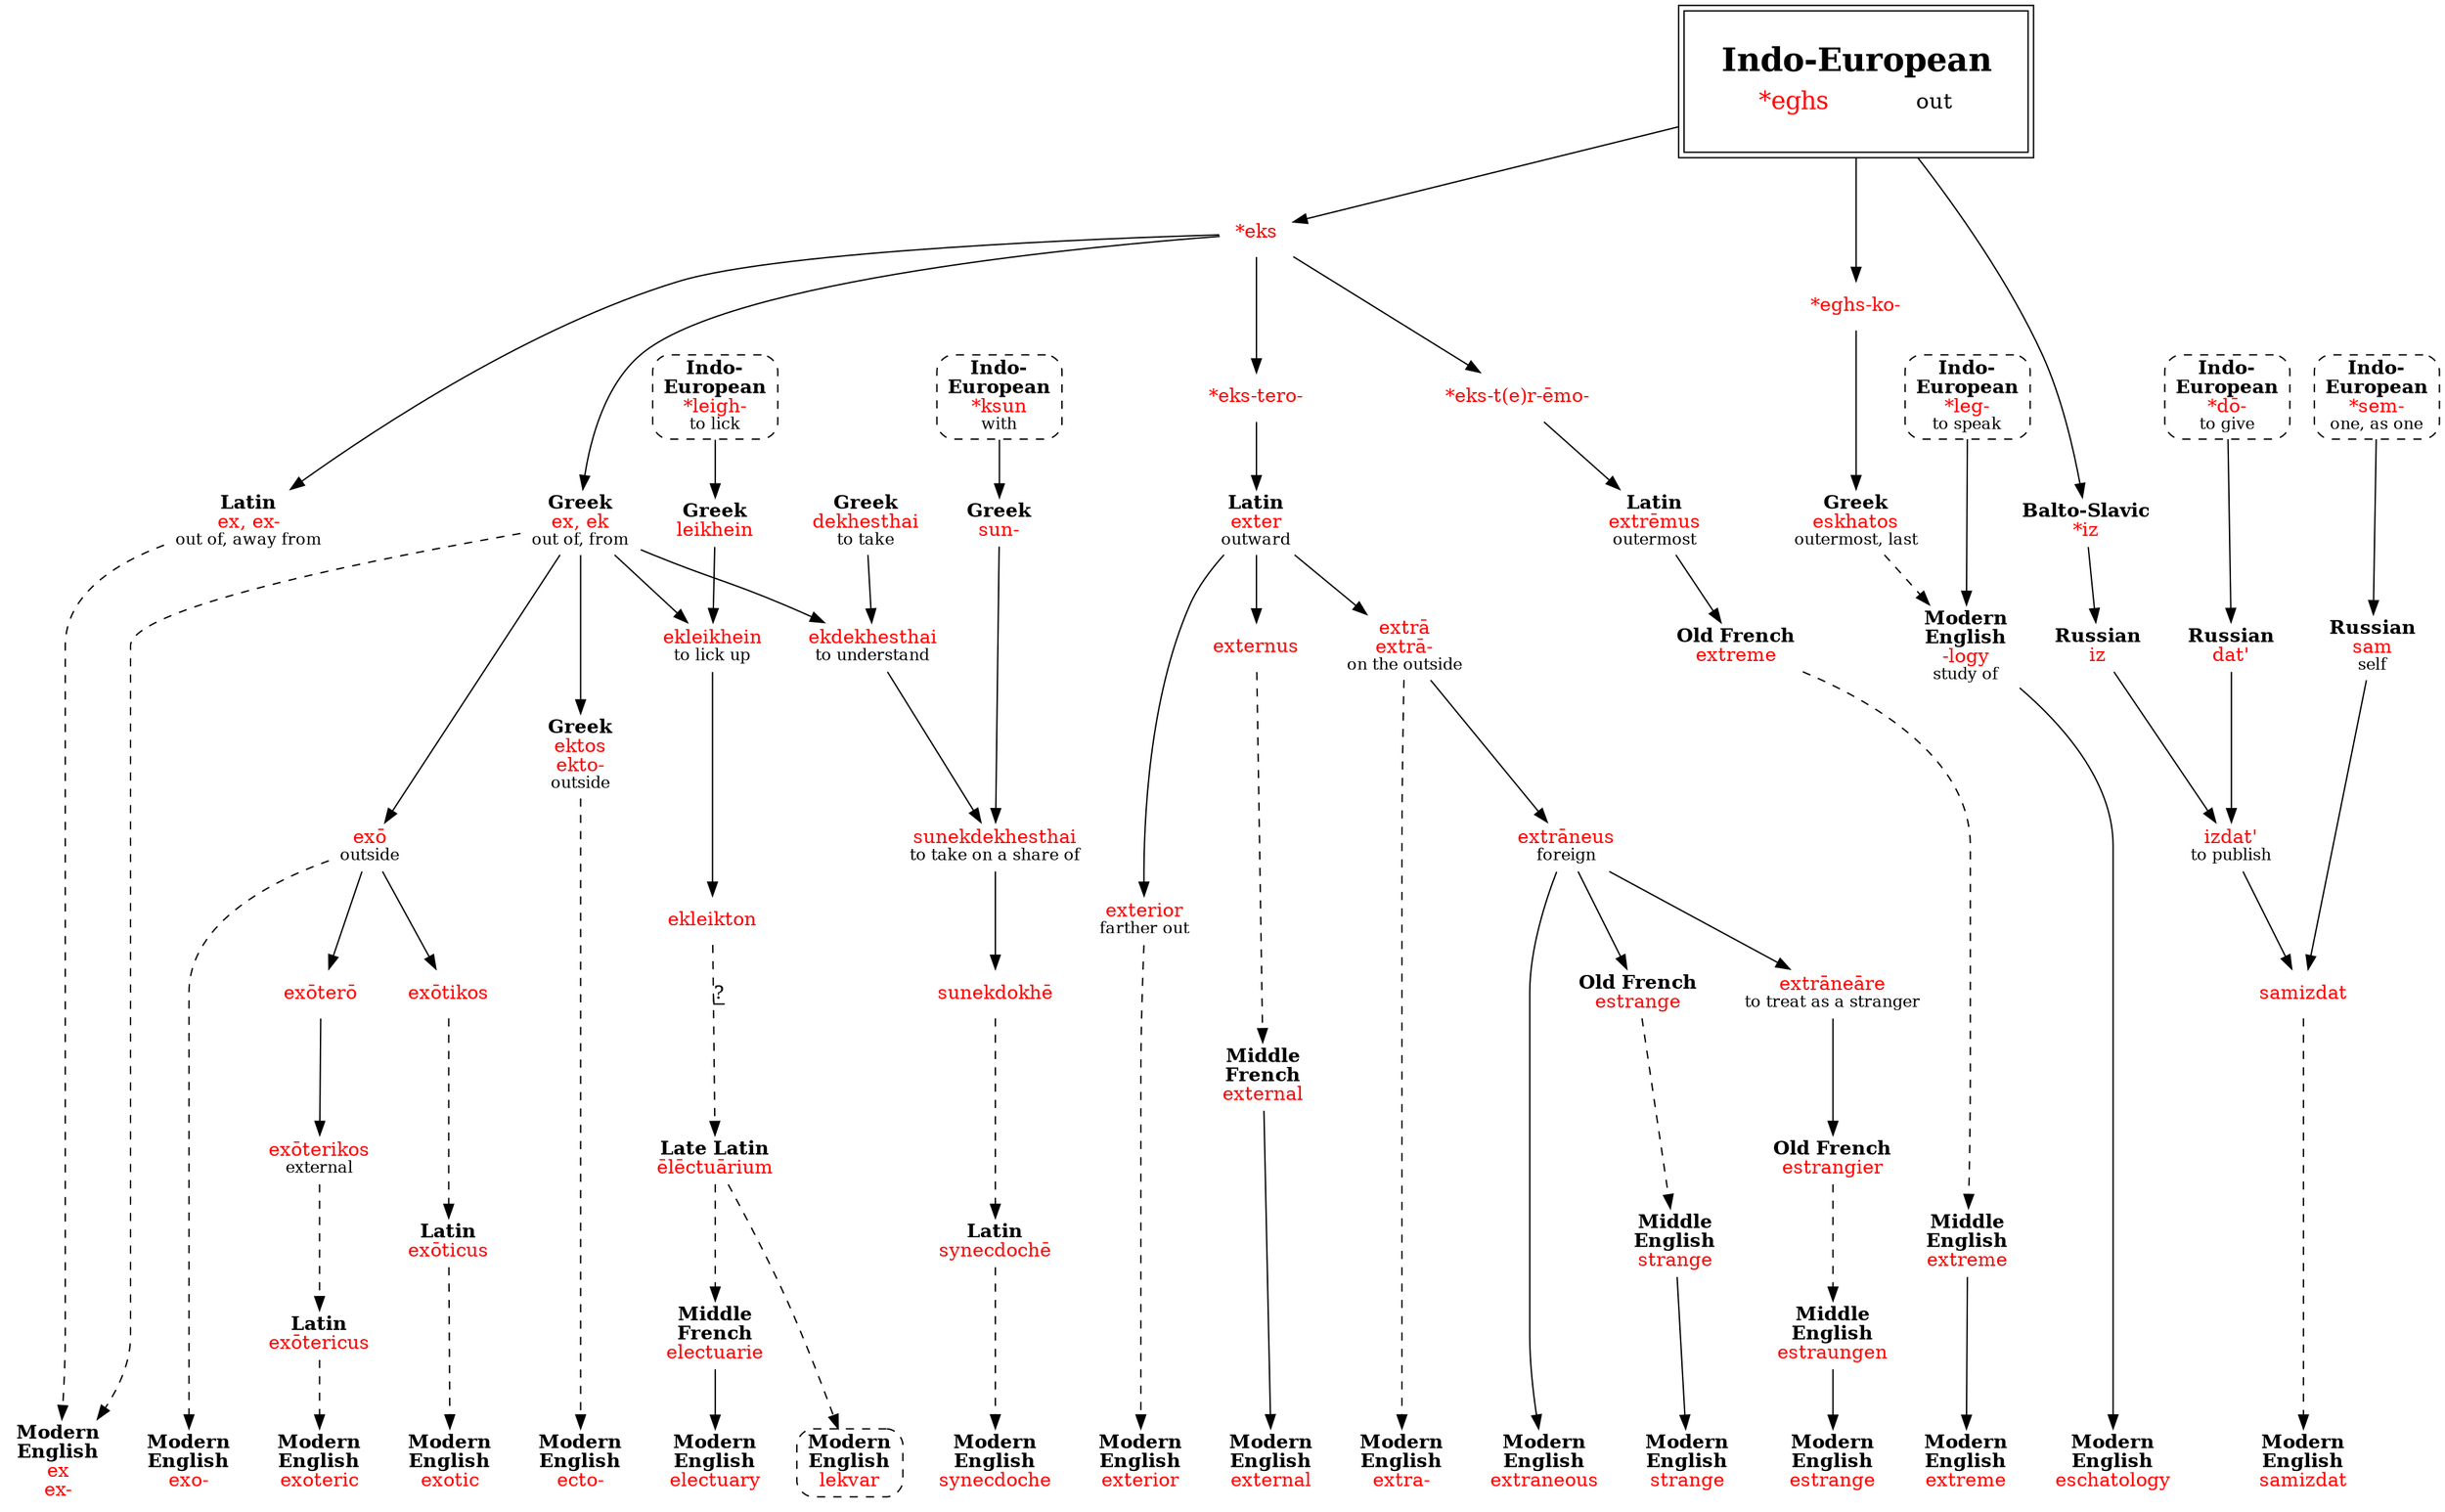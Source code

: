 strict digraph {
/* sources: AHD */
node [shape=none]

eghsIE [label=<<table border="0"><tr><td colspan="2"><font point-size="24"><b>Indo-European</b></font></td></tr><tr><td><font point-size="18" color="red">*eghs</font></td><td><font point-size="16">out</font></td></tr></table>> tooltip="Indo-European \"eghs\" out" shape=box peripheries=2 margin=.3]

// ex, ex-
eksIE [label=<<font color="red">*eks</font>>]
exL [label=<<b>Latin</b><br/><font color="red">ex, ex-</font><br/><font point-size="12">out of, away from</font>>]
exG  [label=<<b>Greek</b><br/><font color="red">ex, ek</font><br/><font point-size="12">out of, from</font>>]
ex [label=<<b>Modern<br/>English</b><br/><font color="red">ex<br/>ex-</font>>]
eghsIE -> eksIE -> { exL exG }
{ exL exG } -> ex [style=dashed]

// ex(o)-, ecto
exoG [label=<<font color="red">exō</font><br/><font point-size="12">outside</font>>]
exo [label=<<b>Modern<br/>English</b><br/><font color="red">exo-</font>>]
exG -> exoG
exoG -> exo [style=dashed]
ektosG [label=<<b>Greek</b><br/><font color="red">ektos<br/>ekto-</font><br/><font point-size="12">outside</font>>]
ecto [label=<<b>Modern<br/>English</b><br/><font color="red">ecto-</font>>]
exG -> ektosG
ektosG -> ecto [style=dashed]

// exoteric
exoteroG [label=<<font color="red">exōterō</font>>]
exoterikosG [label=<<font color="red">exōterikos</font><br/><font point-size="12">external</font>>]
exotericusL [label=<<b>Latin</b><br/><font color="red">exōtericus</font>>]
exoteric [label=<<b>Modern<br/>English</b><br/><font color="red">exoteric</font>>]
exoG -> exoteroG -> exoterikosG
exoterikosG -> exotericusL -> exoteric [style=dashed]

// exotic
exotikosG [label=<<font color="red">exōtikos</font>>]
exoticusL [label=<<b>Latin</b><br/><font color="red">exōticus</font>>]
exotic [label=<<b>Modern<br/>English</b><br/><font color="red">exotic</font>>]
exoG -> exotikosG
exotikosG -> exoticusL -> exotic [style=dashed]

// electuary
leighIE [label=<<b>Indo-<br/>European</b><br/><font color="red">*leigh-</font><br/><font point-size="12">to lick</font>> shape=box style="dashed,rounded" URL="leigh-lick.svg"]
leikheinG [label=<<b>Greek</b><br/><font color="red">leikhein</font>>]
ekleikheinG [label=<<font color="red">ekleikhein</font><br/><font point-size="12">to lick up</font>>]
ekleiktonG [label=<<font color="red">ekleikton</font>>]
electuariumL [label=<<b>Late Latin</b><br/><font color="red">ēlēctuārium</font>>]
electuarieME [label=<<b>Middle<br/>French</b><br/><font color="red">electuarie</font>>]
electuary [label=<<b>Modern<br/>English</b><br/><font color="red">electuary</font>>]
leighIE -> leikheinG
{ exG leikheinG } -> ekleikheinG -> ekleiktonG
ekleiktonG -> electuariumL [style=dashed label="?" decorate=true]
electuariumL -> electuarieME [style=dashed]
electuarieME -> electuary

// lekvar (see lekvar.svg)
lekvar [label=<<b>Modern<br/>English</b><br/><font color="red">lekvar</font>> shape=box style="dashed,rounded" URL="lekvar.svg"]
electuariumL -> lekvar [style=dashed]

// synecdoche
dekhesthaiG [label=<<b>Greek</b><br/><font color="red">dekhesthai</font><br/><font point-size="12">to take</font>>]
ekdekhesthaiG [label=<<font color="red">ekdekhesthai</font><br/><font point-size="12">to understand</font>>]
ksunIE [label=<<b>Indo-<br/>European</b><br/><font color="red">*ksun</font><br/><font point-size="12">with</font>> shape=box style="dashed,rounded" URL="ksun-with.svg"]
sunG [label=<<b>Greek</b><br/><font color="red">sun-</font>>]
sunekdekhesthaiG [label=<<font color="red">sunekdekhesthai</font><br/><font point-size="12">to take on a share of</font>>]
sunekdokheG [label=<<font color="red">sunekdokhē</font>>]
synecdocheL [label=<<b>Latin</b><br/><font color="red">synecdochē</font>>]
synecdoche [label=<<b>Modern<br/>English</b><br/><font color="red">synecdoche</font>>]
{ exG dekhesthaiG } -> ekdekhesthaiG
ksunIE -> sunG
{ sunG ekdekhesthaiG } -> sunekdekhesthaiG -> sunekdokheG
sunekdokheG -> synecdocheL -> synecdoche [style=dashed]

// exterior
eksteroIE [label=<<font color="red">*eks-tero-</font>>]
exterL [label=<<b>Latin</b><br/><font color="red">exter</font><br/><font point-size="12">outward</font>>]
exteriorL [label=<<font color="red">exterior</font><br/><font point-size="12">farther out</font>>]
exterior [label=<<b>Modern<br/>English</b><br/><font color="red">exterior</font>>]
eksIE -> eksteroIE -> exterL -> exteriorL
exteriorL -> exterior [style=dashed]

// external
externusL [label=<<font color="red">externus</font>>]
externalME [label=<<b>Middle<br/>French</b><br/><font color="red">external</font>>]
external [label=<<b>Modern<br/>English</b><br/><font color="red">external</font>>]
exterL -> externusL
externusL -> externalME [style=dashed]
externalME -> external

// extra-
extraL [label=<<font color="red">extrā<br/>extrā-</font><br/><font point-size="12">on the outside</font>>]
extra [label=<<b>Modern<br/>English</b><br/><font color="red">extra-</font>>]
exterL -> extraL
extraL -> extra [style=dashed]

// extraneous
extraneusL [label=<<font color="red">extrāneus</font><br/><font point-size="12">foreign</font>>]
extraneous [label=<<b>Modern<br/>English</b><br/><font color="red">extraneous</font>>]
extraL -> extraneusL
extraneusL -> extraneous

// strange
estrangeOF [label=<<b>Old French</b><br/><font color="red">estrange</font>>]
strangeME [label=<<b>Middle<br/>English</b><br/><font color="red">strange</font>>]
strange [label=<<b>Modern<br/>English</b><br/><font color="red">strange</font>>]
extraneusL -> estrangeOF
estrangeOF -> strangeME [style=dashed]
strangeME -> strange

// estrange
extraneareL  [label=<<font color="red">extrāneāre</font><br/><font point-size="12">to treat as a stranger</font>>]
estrangierOF [label=<<b>Old French</b><br/><font color="red">estrangier</font>>]
estraungenME [label=<<b>Middle<br/>English</b><br/><font color="red">estraungen</font>>]
estrange [label=<<b>Modern<br/>English</b><br/><font color="red">estrange</font>>]
extraneusL -> extraneareL -> estrangierOF
estrangierOF -> estraungenME [style=dashed]
estraungenME -> estrange

// extreme
ekstremoIE [label=<<font color="red">*eks-t(e)r-ēmo-</font>>]
extremusL [label=<<b>Latin</b><br/><font color="red">extrēmus</font><br/><font point-size="12">outermost</font>>]
extremeOF [label=<<b>Old French</b><br/><font color="red">extreme</font>>]
extremeME [label=<<b>Middle<br/>English</b><br/><font color="red">extreme</font>>]
extreme [label=<<b>Modern<br/>English</b><br/><font color="red">extreme</font>>]
eksIE -> ekstremoIE -> extremusL -> extremeOF
extremeOF -> extremeME [style=dashed]
extremeME -> extreme

// eschatology
eghskoIE [label=<<font color="red">*eghs-ko-</font>>]
eskhatosG [label=<<b>Greek</b><br/><font color="red">eskhatos</font><br/><font point-size="12">outermost, last</font>>]
legIE [label=<<b>Indo-<br/>European</b><br/><font color="red">*leg-</font><br/><font point-size="12">to speak</font>> shape=box style="dashed,rounded" URL="leg-speak4.svg"]
logy [label=<<b>Modern<br/>English</b><br/><font color="red">-logy</font><br/><font point-size="12">study of</font>>]
eschatology [label=<<b>Modern<br/>English</b><br/><font color="red">eschatology</font>>]
eghsIE -> eghskoIE -> eskhatosG
legIE -> logy -> eschatology
eskhatosG -> logy [style=dashed]

// samizdat
izBS [label=<<b>Balto-Slavic</b><br/><font color="red">*iz</font>>]
izR [label=<<b>Russian</b><br/><font color="red">iz</font>>]
doIE [label=<<b>Indo-<br/>European</b><br/><font color="red">*dō-</font><br/><font point-size="12">to give</font>> shape=box style="dashed,rounded" URL="do-give0.svg"]
datR [label=<<b>Russian</b><br/><font color="red">dat'</font>>]
izdatR [label=<<font color="red">izdat'</font><br/><font point-size="12">to publish</font>>]
semIE [label=<<b>Indo-<br/>European</b><br/><font color="red">*sem-</font><br/><font point-size="12">one, as one</font>> shape=box style="dashed,rounded" URL="sem-one.svg"]
samR [label=<<b>Russian</b><br/><font color="red">sam</font><br/><font point-size="12">self</font>>]
samizdatR [label=<<font color="red">samizdat</font>>]
samizdat [label=<<b>Modern<br/>English</b><br/><font color="red">samizdat</font>>]
eghsIE -> izBS -> izR
doIE -> datR
{ izR datR } -> izdatR
semIE -> samR
{ samR izdatR } -> samizdatR
samizdatR -> samizdat [style=dashed]



{ rank=sink ex exo ecto exoteric exotic electuary lekvar synecdoche estrange exterior external extra strange extraneous extreme eschatology samizdat }
{ rank=same leighIE ksunIE legIE doIE semIE }
{ rank=same exL exG dekhesthaiG sunG exterL extremusL leikheinG eskhatosG izBS }
{ rank=same izR datR samR }
}